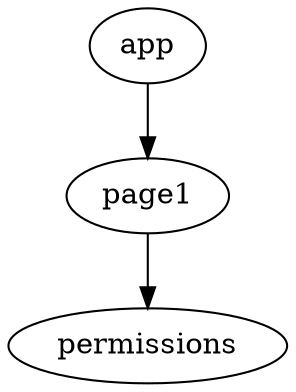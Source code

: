 digraph NavService09Parent {
  package = "ru.kode.way.nav09"

  app [type = flow]
  permissions [type = schema]

  app -> page1 -> permissions
}
